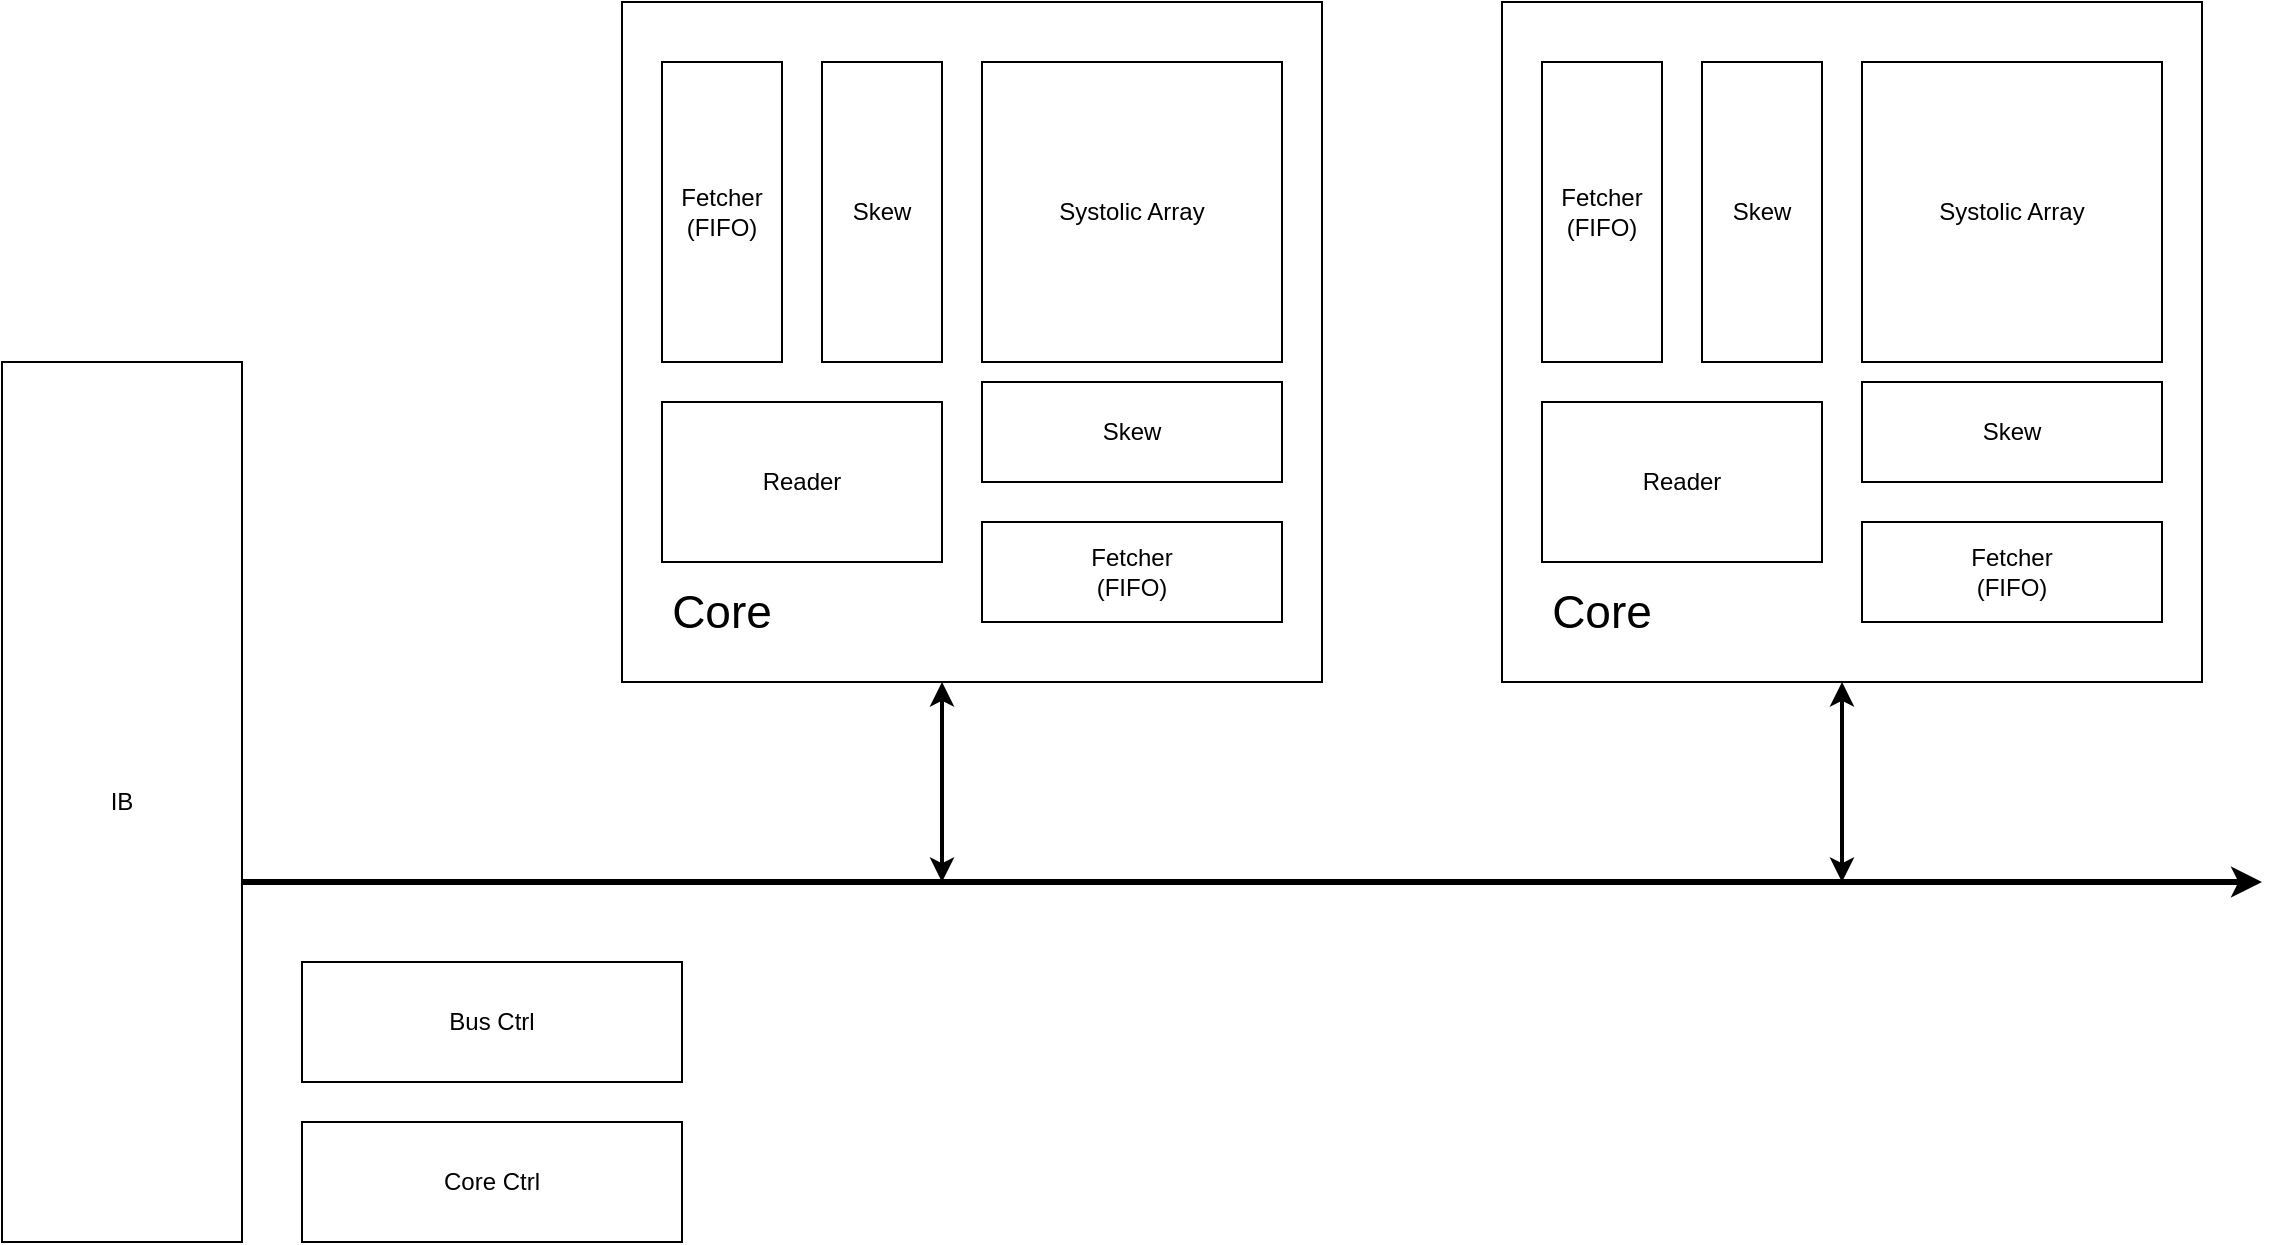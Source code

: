 <mxfile version="22.0.8" type="github">
  <diagram name="Page-1" id="BuLkYzYD_J0hkiu4NAHW">
    <mxGraphModel dx="2516" dy="1174" grid="1" gridSize="10" guides="1" tooltips="1" connect="1" arrows="1" fold="1" page="1" pageScale="1" pageWidth="850" pageHeight="1100" math="0" shadow="0">
      <root>
        <mxCell id="0" />
        <mxCell id="1" parent="0" />
        <mxCell id="Rb40YyXB7E7N2DCQwQ0s-11" value="" style="rounded=0;whiteSpace=wrap;html=1;fillColor=default;" vertex="1" parent="1">
          <mxGeometry x="120" y="210" width="350" height="340" as="geometry" />
        </mxCell>
        <mxCell id="Rb40YyXB7E7N2DCQwQ0s-1" value="Systolic Array" style="whiteSpace=wrap;html=1;aspect=fixed;" vertex="1" parent="1">
          <mxGeometry x="300" y="240" width="150" height="150" as="geometry" />
        </mxCell>
        <mxCell id="Rb40YyXB7E7N2DCQwQ0s-2" value="Skew" style="rounded=0;whiteSpace=wrap;html=1;" vertex="1" parent="1">
          <mxGeometry x="220" y="240" width="60" height="150" as="geometry" />
        </mxCell>
        <mxCell id="Rb40YyXB7E7N2DCQwQ0s-3" value="Skew" style="rounded=0;whiteSpace=wrap;html=1;" vertex="1" parent="1">
          <mxGeometry x="300" y="400" width="150" height="50" as="geometry" />
        </mxCell>
        <mxCell id="Rb40YyXB7E7N2DCQwQ0s-4" value="Fetcher&lt;br&gt;(FIFO)" style="rounded=0;whiteSpace=wrap;html=1;" vertex="1" parent="1">
          <mxGeometry x="140" y="240" width="60" height="150" as="geometry" />
        </mxCell>
        <mxCell id="Rb40YyXB7E7N2DCQwQ0s-5" value="Fetcher&lt;br&gt;(FIFO)" style="rounded=0;whiteSpace=wrap;html=1;" vertex="1" parent="1">
          <mxGeometry x="300" y="470" width="150" height="50" as="geometry" />
        </mxCell>
        <mxCell id="Rb40YyXB7E7N2DCQwQ0s-6" value="IB" style="rounded=0;whiteSpace=wrap;html=1;" vertex="1" parent="1">
          <mxGeometry x="-190" y="390" width="120" height="440" as="geometry" />
        </mxCell>
        <mxCell id="Rb40YyXB7E7N2DCQwQ0s-7" value="" style="endArrow=classic;html=1;rounded=0;strokeWidth=3;" edge="1" parent="1">
          <mxGeometry width="50" height="50" relative="1" as="geometry">
            <mxPoint x="-70" y="650" as="sourcePoint" />
            <mxPoint x="940" y="650" as="targetPoint" />
          </mxGeometry>
        </mxCell>
        <mxCell id="Rb40YyXB7E7N2DCQwQ0s-8" value="" style="endArrow=classic;html=1;rounded=0;entryX=0.5;entryY=1;entryDx=0;entryDy=0;startArrow=classic;startFill=1;strokeWidth=2;" edge="1" parent="1">
          <mxGeometry width="50" height="50" relative="1" as="geometry">
            <mxPoint x="280" y="650" as="sourcePoint" />
            <mxPoint x="280.0" y="550" as="targetPoint" />
          </mxGeometry>
        </mxCell>
        <mxCell id="Rb40YyXB7E7N2DCQwQ0s-12" value="Core" style="text;html=1;strokeColor=none;fillColor=none;align=center;verticalAlign=middle;whiteSpace=wrap;rounded=0;fontSize=23;" vertex="1" parent="1">
          <mxGeometry x="140" y="500" width="60" height="30" as="geometry" />
        </mxCell>
        <mxCell id="Rb40YyXB7E7N2DCQwQ0s-13" value="Reader" style="rounded=0;whiteSpace=wrap;html=1;" vertex="1" parent="1">
          <mxGeometry x="140" y="410" width="140" height="80" as="geometry" />
        </mxCell>
        <mxCell id="Rb40YyXB7E7N2DCQwQ0s-15" value="Bus Ctrl" style="rounded=0;whiteSpace=wrap;html=1;" vertex="1" parent="1">
          <mxGeometry x="-40" y="690" width="190" height="60" as="geometry" />
        </mxCell>
        <mxCell id="Rb40YyXB7E7N2DCQwQ0s-16" value="" style="rounded=0;whiteSpace=wrap;html=1;fillColor=default;" vertex="1" parent="1">
          <mxGeometry x="560" y="210" width="350" height="340" as="geometry" />
        </mxCell>
        <mxCell id="Rb40YyXB7E7N2DCQwQ0s-17" value="Systolic Array" style="whiteSpace=wrap;html=1;aspect=fixed;" vertex="1" parent="1">
          <mxGeometry x="740" y="240" width="150" height="150" as="geometry" />
        </mxCell>
        <mxCell id="Rb40YyXB7E7N2DCQwQ0s-18" value="Skew" style="rounded=0;whiteSpace=wrap;html=1;" vertex="1" parent="1">
          <mxGeometry x="660" y="240" width="60" height="150" as="geometry" />
        </mxCell>
        <mxCell id="Rb40YyXB7E7N2DCQwQ0s-19" value="Skew" style="rounded=0;whiteSpace=wrap;html=1;" vertex="1" parent="1">
          <mxGeometry x="740" y="400" width="150" height="50" as="geometry" />
        </mxCell>
        <mxCell id="Rb40YyXB7E7N2DCQwQ0s-20" value="Fetcher&lt;br&gt;(FIFO)" style="rounded=0;whiteSpace=wrap;html=1;" vertex="1" parent="1">
          <mxGeometry x="580" y="240" width="60" height="150" as="geometry" />
        </mxCell>
        <mxCell id="Rb40YyXB7E7N2DCQwQ0s-21" value="Fetcher&lt;br&gt;(FIFO)" style="rounded=0;whiteSpace=wrap;html=1;" vertex="1" parent="1">
          <mxGeometry x="740" y="470" width="150" height="50" as="geometry" />
        </mxCell>
        <mxCell id="Rb40YyXB7E7N2DCQwQ0s-22" value="Core" style="text;html=1;strokeColor=none;fillColor=none;align=center;verticalAlign=middle;whiteSpace=wrap;rounded=0;fontSize=23;" vertex="1" parent="1">
          <mxGeometry x="580" y="500" width="60" height="30" as="geometry" />
        </mxCell>
        <mxCell id="Rb40YyXB7E7N2DCQwQ0s-23" value="Reader" style="rounded=0;whiteSpace=wrap;html=1;" vertex="1" parent="1">
          <mxGeometry x="580" y="410" width="140" height="80" as="geometry" />
        </mxCell>
        <mxCell id="Rb40YyXB7E7N2DCQwQ0s-24" value="" style="endArrow=classic;html=1;rounded=0;entryX=0.5;entryY=1;entryDx=0;entryDy=0;startArrow=classic;startFill=1;strokeWidth=2;" edge="1" parent="1">
          <mxGeometry width="50" height="50" relative="1" as="geometry">
            <mxPoint x="730" y="650" as="sourcePoint" />
            <mxPoint x="730.0" y="550" as="targetPoint" />
          </mxGeometry>
        </mxCell>
        <mxCell id="Rb40YyXB7E7N2DCQwQ0s-25" value="Core Ctrl" style="rounded=0;whiteSpace=wrap;html=1;" vertex="1" parent="1">
          <mxGeometry x="-40" y="770" width="190" height="60" as="geometry" />
        </mxCell>
      </root>
    </mxGraphModel>
  </diagram>
</mxfile>
